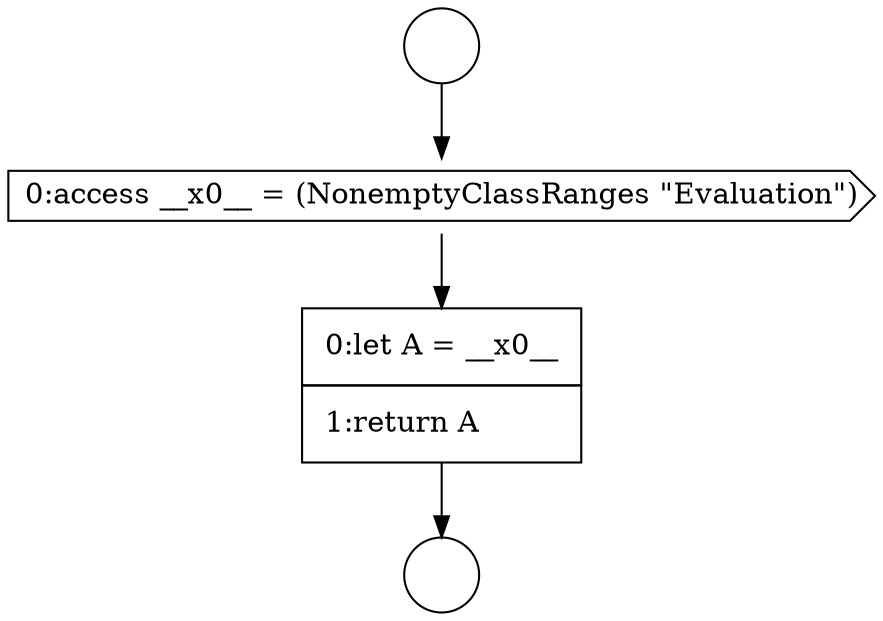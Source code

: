 digraph {
  node12910 [shape=circle label=" " color="black" fillcolor="white" style=filled]
  node12912 [shape=cds, label=<<font color="black">0:access __x0__ = (NonemptyClassRanges &quot;Evaluation&quot;)</font>> color="black" fillcolor="white" style=filled]
  node12913 [shape=none, margin=0, label=<<font color="black">
    <table border="0" cellborder="1" cellspacing="0" cellpadding="10">
      <tr><td align="left">0:let A = __x0__</td></tr>
      <tr><td align="left">1:return A</td></tr>
    </table>
  </font>> color="black" fillcolor="white" style=filled]
  node12911 [shape=circle label=" " color="black" fillcolor="white" style=filled]
  node12910 -> node12912 [ color="black"]
  node12912 -> node12913 [ color="black"]
  node12913 -> node12911 [ color="black"]
}
